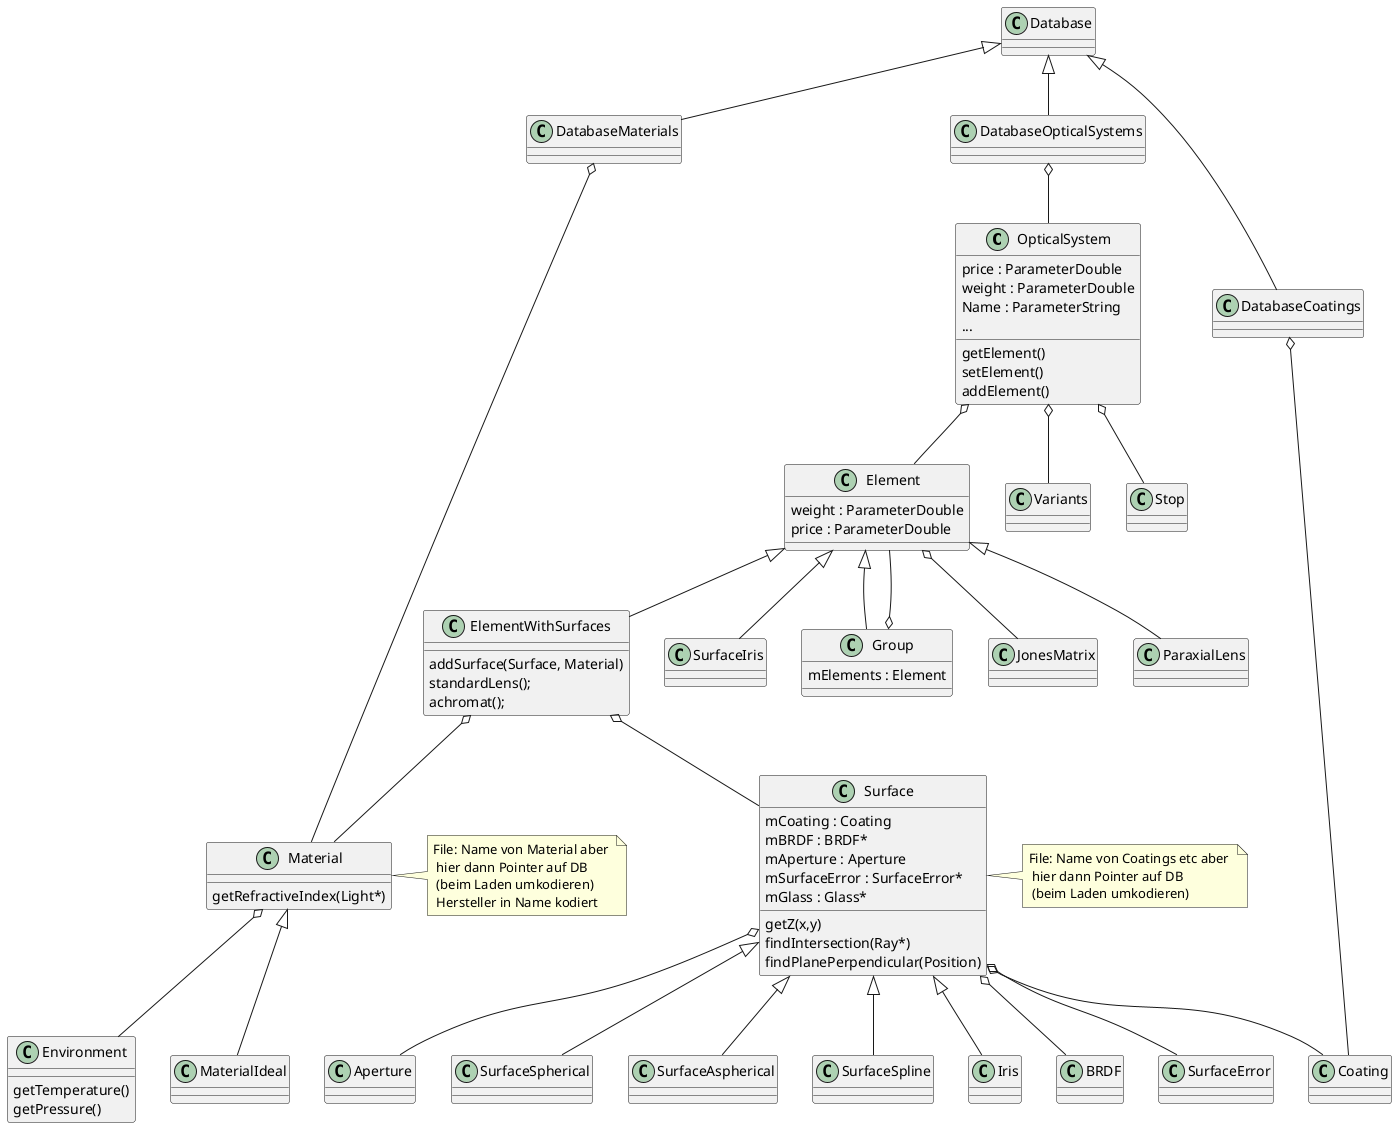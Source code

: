 @startuml

OpticalSystem o-- Element
OpticalSystem o-- Stop
Element <|-- ElementWithSurfaces
Element <|-- ParaxialLens
Element <|-- SurfaceIris
Element <|-- Group
Element o-- JonesMatrix

class OpticalSystem {
getElement()
setElement()
addElement()
price : ParameterDouble
weight : ParameterDouble
Name : ParameterString
...
}

class Element {
weight : ParameterDouble
price : ParameterDouble
}

class Surface {
getZ(x,y)
findIntersection(Ray*)
findPlanePerpendicular(Position)
mCoating : Coating
mBRDF : BRDF*
mAperture : Aperture
mSurfaceError : SurfaceError*
mGlass : Glass*
}


ElementWithSurfaces o-- Surface
Surface <|-- Iris 
Surface o-- Coating
Surface o-- BRDF
Surface o-- SurfaceError
Surface o-- Aperture
ElementWithSurfaces o-- Material
Surface <|-- SurfaceSpherical
Surface <|-- SurfaceAspherical
Surface <|-- SurfaceSpline

Material <|-- MaterialIdeal
Material o-- Environment

Group o-- Element
class Group {
mElements : Element
}

note right of Surface : File: Name von Coatings etc aber \n hier dann Pointer auf DB \n (beim Laden umkodieren)
note right of Material : File: Name von Material aber \n hier dann Pointer auf DB \n (beim Laden umkodieren) \n Hersteller in Name kodiert

class Material {
getRefractiveIndex(Light*)
}

class ElementWithSurfaces {

addSurface(Surface, Material)
standardLens();
achromat();
}

class Environment {
 getTemperature()
 getPressure()
}

Database <|-- DatabaseOpticalSystems
Database <|-- DatabaseCoatings
Database <|-- DatabaseMaterials

DatabaseOpticalSystems o-- OpticalSystem
DatabaseCoatings o-- Coating
DatabaseMaterials o-- Material

OpticalSystem o-- Variants 

@enduml

